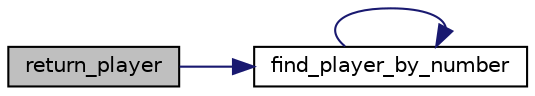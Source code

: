 digraph "return_player"
{
 // LATEX_PDF_SIZE
  edge [fontname="Helvetica",fontsize="10",labelfontname="Helvetica",labelfontsize="10"];
  node [fontname="Helvetica",fontsize="10",shape=record];
  rankdir="LR";
  Node1 [label="return_player",height=0.2,width=0.4,color="black", fillcolor="grey75", style="filled", fontcolor="black",tooltip=" "];
  Node1 -> Node2 [color="midnightblue",fontsize="10",style="solid",fontname="Helvetica"];
  Node2 [label="find_player_by_number",height=0.2,width=0.4,color="black", fillcolor="white", style="filled",URL="$player__functions_8c.html#a681b2611c1fff08fa27000b4b736521b",tooltip=" "];
  Node2 -> Node2 [color="midnightblue",fontsize="10",style="solid",fontname="Helvetica"];
}
